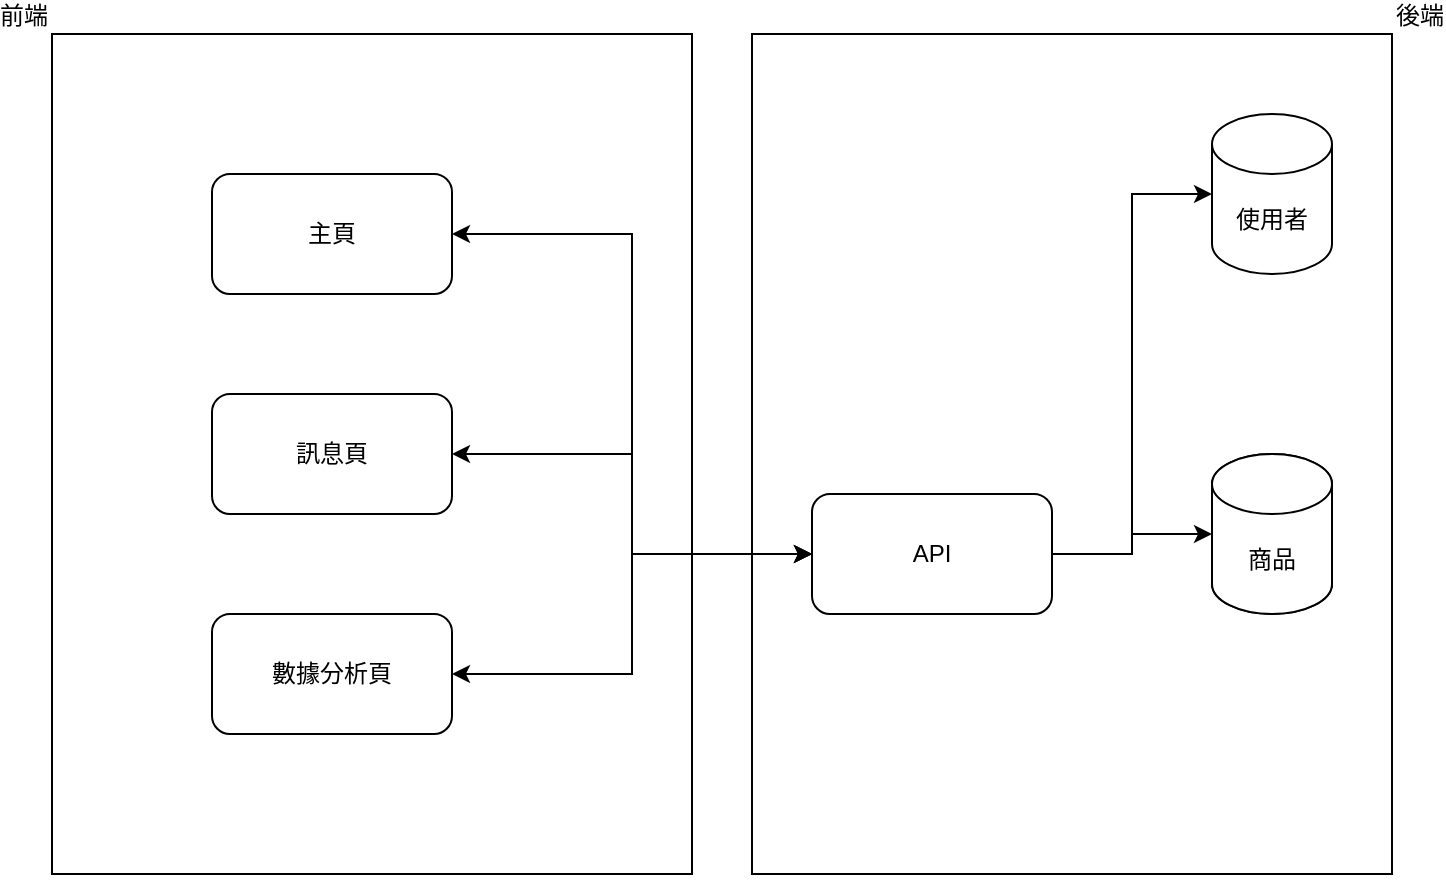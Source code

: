 <mxfile version="22.0.3" type="device">
  <diagram name="第1頁" id="IQBWpqMkUFVPOzN1Q5o5">
    <mxGraphModel dx="1181" dy="729" grid="1" gridSize="10" guides="1" tooltips="1" connect="1" arrows="1" fold="1" page="1" pageScale="1" pageWidth="850" pageHeight="1100" math="0" shadow="0">
      <root>
        <mxCell id="0" />
        <mxCell id="1" parent="0" />
        <mxCell id="1tQUYZ1eqvl4T0gBMXkb-1" value="前端" style="rounded=0;whiteSpace=wrap;html=1;labelPosition=left;verticalLabelPosition=top;align=right;verticalAlign=bottom;" vertex="1" parent="1">
          <mxGeometry x="130" y="80" width="320" height="420" as="geometry" />
        </mxCell>
        <mxCell id="1tQUYZ1eqvl4T0gBMXkb-2" value="後端" style="rounded=0;whiteSpace=wrap;html=1;labelPosition=right;verticalLabelPosition=top;align=left;verticalAlign=bottom;" vertex="1" parent="1">
          <mxGeometry x="480" y="80" width="320" height="420" as="geometry" />
        </mxCell>
        <mxCell id="1tQUYZ1eqvl4T0gBMXkb-3" value="使用者" style="shape=cylinder3;whiteSpace=wrap;html=1;boundedLbl=1;backgroundOutline=1;size=15;" vertex="1" parent="1">
          <mxGeometry x="710" y="120" width="60" height="80" as="geometry" />
        </mxCell>
        <mxCell id="1tQUYZ1eqvl4T0gBMXkb-5" value="使用者" style="shape=cylinder3;whiteSpace=wrap;html=1;boundedLbl=1;backgroundOutline=1;size=15;" vertex="1" parent="1">
          <mxGeometry x="710" y="290" width="60" height="80" as="geometry" />
        </mxCell>
        <mxCell id="1tQUYZ1eqvl4T0gBMXkb-6" value="商品" style="shape=cylinder3;whiteSpace=wrap;html=1;boundedLbl=1;backgroundOutline=1;size=15;" vertex="1" parent="1">
          <mxGeometry x="710" y="290" width="60" height="80" as="geometry" />
        </mxCell>
        <mxCell id="1tQUYZ1eqvl4T0gBMXkb-7" value="API" style="rounded=1;whiteSpace=wrap;html=1;" vertex="1" parent="1">
          <mxGeometry x="510" y="310" width="120" height="60" as="geometry" />
        </mxCell>
        <mxCell id="1tQUYZ1eqvl4T0gBMXkb-9" style="edgeStyle=orthogonalEdgeStyle;rounded=0;orthogonalLoop=1;jettySize=auto;html=1;exitX=1;exitY=0.5;exitDx=0;exitDy=0;entryX=0;entryY=0.5;entryDx=0;entryDy=0;entryPerimeter=0;" edge="1" parent="1" source="1tQUYZ1eqvl4T0gBMXkb-7" target="1tQUYZ1eqvl4T0gBMXkb-3">
          <mxGeometry relative="1" as="geometry" />
        </mxCell>
        <mxCell id="1tQUYZ1eqvl4T0gBMXkb-10" style="edgeStyle=orthogonalEdgeStyle;rounded=0;orthogonalLoop=1;jettySize=auto;html=1;exitX=1;exitY=0.5;exitDx=0;exitDy=0;entryX=0;entryY=0.5;entryDx=0;entryDy=0;entryPerimeter=0;" edge="1" parent="1" source="1tQUYZ1eqvl4T0gBMXkb-7" target="1tQUYZ1eqvl4T0gBMXkb-6">
          <mxGeometry relative="1" as="geometry" />
        </mxCell>
        <mxCell id="1tQUYZ1eqvl4T0gBMXkb-18" style="edgeStyle=orthogonalEdgeStyle;rounded=0;orthogonalLoop=1;jettySize=auto;html=1;exitX=1;exitY=0.5;exitDx=0;exitDy=0;entryX=0;entryY=0.5;entryDx=0;entryDy=0;startArrow=classic;startFill=1;" edge="1" parent="1" source="1tQUYZ1eqvl4T0gBMXkb-11" target="1tQUYZ1eqvl4T0gBMXkb-7">
          <mxGeometry relative="1" as="geometry" />
        </mxCell>
        <mxCell id="1tQUYZ1eqvl4T0gBMXkb-11" value="主頁" style="rounded=1;whiteSpace=wrap;html=1;" vertex="1" parent="1">
          <mxGeometry x="210" y="150" width="120" height="60" as="geometry" />
        </mxCell>
        <mxCell id="1tQUYZ1eqvl4T0gBMXkb-20" style="edgeStyle=orthogonalEdgeStyle;rounded=0;orthogonalLoop=1;jettySize=auto;html=1;exitX=1;exitY=0.5;exitDx=0;exitDy=0;entryX=0;entryY=0.5;entryDx=0;entryDy=0;startArrow=classic;startFill=1;" edge="1" parent="1" source="1tQUYZ1eqvl4T0gBMXkb-12" target="1tQUYZ1eqvl4T0gBMXkb-7">
          <mxGeometry relative="1" as="geometry" />
        </mxCell>
        <mxCell id="1tQUYZ1eqvl4T0gBMXkb-12" value="訊息頁" style="rounded=1;whiteSpace=wrap;html=1;" vertex="1" parent="1">
          <mxGeometry x="210" y="260" width="120" height="60" as="geometry" />
        </mxCell>
        <mxCell id="1tQUYZ1eqvl4T0gBMXkb-21" style="edgeStyle=orthogonalEdgeStyle;rounded=0;orthogonalLoop=1;jettySize=auto;html=1;exitX=1;exitY=0.5;exitDx=0;exitDy=0;entryX=0;entryY=0.5;entryDx=0;entryDy=0;startArrow=classic;startFill=1;" edge="1" parent="1" source="1tQUYZ1eqvl4T0gBMXkb-15" target="1tQUYZ1eqvl4T0gBMXkb-7">
          <mxGeometry relative="1" as="geometry" />
        </mxCell>
        <mxCell id="1tQUYZ1eqvl4T0gBMXkb-15" value="數據分析頁" style="rounded=1;whiteSpace=wrap;html=1;" vertex="1" parent="1">
          <mxGeometry x="210" y="370" width="120" height="60" as="geometry" />
        </mxCell>
        <mxCell id="1tQUYZ1eqvl4T0gBMXkb-22" style="edgeStyle=orthogonalEdgeStyle;rounded=0;orthogonalLoop=1;jettySize=auto;html=1;exitX=0.5;exitY=1;exitDx=0;exitDy=0;" edge="1" parent="1" source="1tQUYZ1eqvl4T0gBMXkb-2" target="1tQUYZ1eqvl4T0gBMXkb-2">
          <mxGeometry relative="1" as="geometry" />
        </mxCell>
      </root>
    </mxGraphModel>
  </diagram>
</mxfile>
